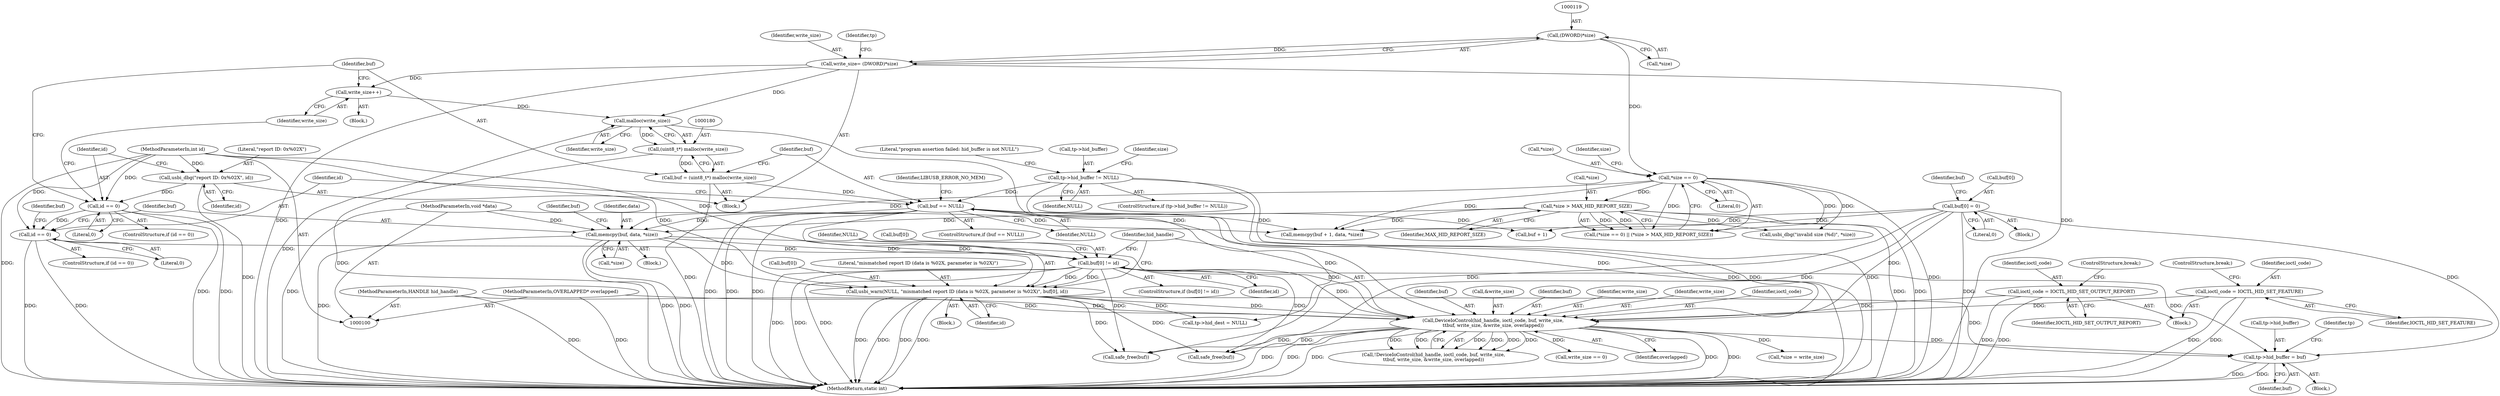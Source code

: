 digraph "1_Chrome_ac149a8d4371c0e01e0934fdd57b09e86f96b5b9_7@pointer" {
"1000254" [label="(Call,tp->hid_buffer = buf)"];
"1000230" [label="(Call,DeviceIoControl(hid_handle, ioctl_code, buf, write_size,\n\t\tbuf, write_size, &write_size, overlapped))"];
"1000102" [label="(MethodParameterIn,HANDLE hid_handle)"];
"1000157" [label="(Call,ioctl_code = IOCTL_HID_SET_FEATURE)"];
"1000152" [label="(Call,ioctl_code = IOCTL_HID_SET_OUTPUT_REPORT)"];
"1000209" [label="(Call,memcpy(buf, data, *size))"];
"1000184" [label="(Call,buf == NULL)"];
"1000177" [label="(Call,buf = (uint8_t*) malloc(write_size))"];
"1000179" [label="(Call,(uint8_t*) malloc(write_size))"];
"1000181" [label="(Call,malloc(write_size))"];
"1000116" [label="(Call,write_size= (DWORD)*size)"];
"1000118" [label="(Call,(DWORD)*size)"];
"1000175" [label="(Call,write_size++)"];
"1000123" [label="(Call,tp->hid_buffer != NULL)"];
"1000104" [label="(MethodParameterIn,void *data)"];
"1000133" [label="(Call,*size == 0)"];
"1000137" [label="(Call,*size > MAX_HID_REPORT_SIZE)"];
"1000215" [label="(Call,buf[0] != id)"];
"1000191" [label="(Call,id == 0)"];
"1000171" [label="(Call,id == 0)"];
"1000167" [label="(Call,usbi_dbg(\"report ID: 0x%02X\", id))"];
"1000103" [label="(MethodParameterIn,int id)"];
"1000195" [label="(Call,buf[0] = 0)"];
"1000221" [label="(Call,usbi_warn(NULL, \"mismatched report ID (data is %02X, parameter is %02X)\", buf[0], id))"];
"1000107" [label="(MethodParameterIn,OVERLAPPED* overlapped)"];
"1000177" [label="(Call,buf = (uint8_t*) malloc(write_size))"];
"1000215" [label="(Call,buf[0] != id)"];
"1000230" [label="(Call,DeviceIoControl(hid_handle, ioctl_code, buf, write_size,\n\t\tbuf, write_size, &write_size, overlapped))"];
"1000222" [label="(Identifier,NULL)"];
"1000153" [label="(Identifier,ioctl_code)"];
"1000235" [label="(Identifier,buf)"];
"1000236" [label="(Identifier,write_size)"];
"1000116" [label="(Call,write_size= (DWORD)*size)"];
"1000216" [label="(Call,buf[0])"];
"1000171" [label="(Call,id == 0)"];
"1000154" [label="(Identifier,IOCTL_HID_SET_OUTPUT_REPORT)"];
"1000234" [label="(Identifier,write_size)"];
"1000217" [label="(Identifier,buf)"];
"1000240" [label="(Block,)"];
"1000172" [label="(Identifier,id)"];
"1000250" [label="(Call,safe_free(buf))"];
"1000232" [label="(Identifier,ioctl_code)"];
"1000193" [label="(Literal,0)"];
"1000281" [label="(MethodReturn,static int)"];
"1000277" [label="(Call,safe_free(buf))"];
"1000255" [label="(Call,tp->hid_buffer)"];
"1000219" [label="(Identifier,id)"];
"1000266" [label="(Call,*size = write_size)"];
"1000258" [label="(Identifier,buf)"];
"1000184" [label="(Call,buf == NULL)"];
"1000142" [label="(Call,usbi_dbg(\"invalid size (%d)\", *size))"];
"1000104" [label="(MethodParameterIn,void *data)"];
"1000118" [label="(Call,(DWORD)*size)"];
"1000199" [label="(Literal,0)"];
"1000135" [label="(Identifier,size)"];
"1000109" [label="(Block,)"];
"1000229" [label="(Call,!DeviceIoControl(hid_handle, ioctl_code, buf, write_size,\n\t\tbuf, write_size, &write_size, overlapped))"];
"1000233" [label="(Identifier,buf)"];
"1000208" [label="(Block,)"];
"1000183" [label="(ControlStructure,if (buf == NULL))"];
"1000271" [label="(Call,write_size == 0)"];
"1000192" [label="(Identifier,id)"];
"1000139" [label="(Identifier,size)"];
"1000173" [label="(Literal,0)"];
"1000102" [label="(MethodParameterIn,HANDLE hid_handle)"];
"1000158" [label="(Identifier,ioctl_code)"];
"1000231" [label="(Identifier,hid_handle)"];
"1000182" [label="(Identifier,write_size)"];
"1000214" [label="(ControlStructure,if (buf[0] != id))"];
"1000130" [label="(Literal,\"program assertion failed: hid_buffer is not NULL\")"];
"1000194" [label="(Block,)"];
"1000211" [label="(Identifier,data)"];
"1000175" [label="(Call,write_size++)"];
"1000174" [label="(Block,)"];
"1000152" [label="(Call,ioctl_code = IOCTL_HID_SET_OUTPUT_REPORT)"];
"1000196" [label="(Call,buf[0])"];
"1000202" [label="(Identifier,buf)"];
"1000185" [label="(Identifier,buf)"];
"1000221" [label="(Call,usbi_warn(NULL, \"mismatched report ID (data is %02X, parameter is %02X)\", buf[0], id))"];
"1000168" [label="(Literal,\"report ID: 0x%02X\")"];
"1000220" [label="(Block,)"];
"1000259" [label="(Call,tp->hid_dest = NULL)"];
"1000159" [label="(Identifier,IOCTL_HID_SET_FEATURE)"];
"1000189" [label="(Identifier,LIBUSB_ERROR_NO_MEM)"];
"1000254" [label="(Call,tp->hid_buffer = buf)"];
"1000237" [label="(Call,&write_size)"];
"1000150" [label="(Block,)"];
"1000190" [label="(ControlStructure,if (id == 0))"];
"1000191" [label="(Call,id == 0)"];
"1000169" [label="(Identifier,id)"];
"1000210" [label="(Identifier,buf)"];
"1000120" [label="(Call,*size)"];
"1000160" [label="(ControlStructure,break;)"];
"1000157" [label="(Call,ioctl_code = IOCTL_HID_SET_FEATURE)"];
"1000224" [label="(Call,buf[0])"];
"1000239" [label="(Identifier,overlapped)"];
"1000195" [label="(Call,buf[0] = 0)"];
"1000107" [label="(MethodParameterIn,OVERLAPPED* overlapped)"];
"1000181" [label="(Call,malloc(write_size))"];
"1000138" [label="(Call,*size)"];
"1000227" [label="(Identifier,id)"];
"1000167" [label="(Call,usbi_dbg(\"report ID: 0x%02X\", id))"];
"1000178" [label="(Identifier,buf)"];
"1000155" [label="(ControlStructure,break;)"];
"1000209" [label="(Call,memcpy(buf, data, *size))"];
"1000133" [label="(Call,*size == 0)"];
"1000186" [label="(Identifier,NULL)"];
"1000132" [label="(Call,(*size == 0) || (*size > MAX_HID_REPORT_SIZE))"];
"1000176" [label="(Identifier,write_size)"];
"1000261" [label="(Identifier,tp)"];
"1000117" [label="(Identifier,write_size)"];
"1000140" [label="(Identifier,MAX_HID_REPORT_SIZE)"];
"1000137" [label="(Call,*size > MAX_HID_REPORT_SIZE)"];
"1000212" [label="(Call,*size)"];
"1000127" [label="(Identifier,NULL)"];
"1000103" [label="(MethodParameterIn,int id)"];
"1000179" [label="(Call,(uint8_t*) malloc(write_size))"];
"1000201" [label="(Call,buf + 1)"];
"1000223" [label="(Literal,\"mismatched report ID (data is %02X, parameter is %02X)\")"];
"1000125" [label="(Identifier,tp)"];
"1000170" [label="(ControlStructure,if (id == 0))"];
"1000123" [label="(Call,tp->hid_buffer != NULL)"];
"1000136" [label="(Literal,0)"];
"1000197" [label="(Identifier,buf)"];
"1000200" [label="(Call,memcpy(buf + 1, data, *size))"];
"1000124" [label="(Call,tp->hid_buffer)"];
"1000122" [label="(ControlStructure,if (tp->hid_buffer != NULL))"];
"1000134" [label="(Call,*size)"];
"1000254" -> "1000240"  [label="AST: "];
"1000254" -> "1000258"  [label="CFG: "];
"1000255" -> "1000254"  [label="AST: "];
"1000258" -> "1000254"  [label="AST: "];
"1000261" -> "1000254"  [label="CFG: "];
"1000254" -> "1000281"  [label="DDG: "];
"1000254" -> "1000281"  [label="DDG: "];
"1000230" -> "1000254"  [label="DDG: "];
"1000215" -> "1000254"  [label="DDG: "];
"1000195" -> "1000254"  [label="DDG: "];
"1000221" -> "1000254"  [label="DDG: "];
"1000230" -> "1000229"  [label="AST: "];
"1000230" -> "1000239"  [label="CFG: "];
"1000231" -> "1000230"  [label="AST: "];
"1000232" -> "1000230"  [label="AST: "];
"1000233" -> "1000230"  [label="AST: "];
"1000234" -> "1000230"  [label="AST: "];
"1000235" -> "1000230"  [label="AST: "];
"1000236" -> "1000230"  [label="AST: "];
"1000237" -> "1000230"  [label="AST: "];
"1000239" -> "1000230"  [label="AST: "];
"1000229" -> "1000230"  [label="CFG: "];
"1000230" -> "1000281"  [label="DDG: "];
"1000230" -> "1000281"  [label="DDG: "];
"1000230" -> "1000281"  [label="DDG: "];
"1000230" -> "1000281"  [label="DDG: "];
"1000230" -> "1000281"  [label="DDG: "];
"1000230" -> "1000229"  [label="DDG: "];
"1000230" -> "1000229"  [label="DDG: "];
"1000230" -> "1000229"  [label="DDG: "];
"1000230" -> "1000229"  [label="DDG: "];
"1000230" -> "1000229"  [label="DDG: "];
"1000230" -> "1000229"  [label="DDG: "];
"1000102" -> "1000230"  [label="DDG: "];
"1000157" -> "1000230"  [label="DDG: "];
"1000152" -> "1000230"  [label="DDG: "];
"1000209" -> "1000230"  [label="DDG: "];
"1000215" -> "1000230"  [label="DDG: "];
"1000195" -> "1000230"  [label="DDG: "];
"1000221" -> "1000230"  [label="DDG: "];
"1000184" -> "1000230"  [label="DDG: "];
"1000181" -> "1000230"  [label="DDG: "];
"1000107" -> "1000230"  [label="DDG: "];
"1000230" -> "1000250"  [label="DDG: "];
"1000230" -> "1000266"  [label="DDG: "];
"1000230" -> "1000271"  [label="DDG: "];
"1000230" -> "1000277"  [label="DDG: "];
"1000102" -> "1000100"  [label="AST: "];
"1000102" -> "1000281"  [label="DDG: "];
"1000157" -> "1000150"  [label="AST: "];
"1000157" -> "1000159"  [label="CFG: "];
"1000158" -> "1000157"  [label="AST: "];
"1000159" -> "1000157"  [label="AST: "];
"1000160" -> "1000157"  [label="CFG: "];
"1000157" -> "1000281"  [label="DDG: "];
"1000157" -> "1000281"  [label="DDG: "];
"1000152" -> "1000150"  [label="AST: "];
"1000152" -> "1000154"  [label="CFG: "];
"1000153" -> "1000152"  [label="AST: "];
"1000154" -> "1000152"  [label="AST: "];
"1000155" -> "1000152"  [label="CFG: "];
"1000152" -> "1000281"  [label="DDG: "];
"1000152" -> "1000281"  [label="DDG: "];
"1000209" -> "1000208"  [label="AST: "];
"1000209" -> "1000212"  [label="CFG: "];
"1000210" -> "1000209"  [label="AST: "];
"1000211" -> "1000209"  [label="AST: "];
"1000212" -> "1000209"  [label="AST: "];
"1000217" -> "1000209"  [label="CFG: "];
"1000209" -> "1000281"  [label="DDG: "];
"1000209" -> "1000281"  [label="DDG: "];
"1000209" -> "1000281"  [label="DDG: "];
"1000184" -> "1000209"  [label="DDG: "];
"1000104" -> "1000209"  [label="DDG: "];
"1000133" -> "1000209"  [label="DDG: "];
"1000137" -> "1000209"  [label="DDG: "];
"1000209" -> "1000215"  [label="DDG: "];
"1000209" -> "1000221"  [label="DDG: "];
"1000184" -> "1000183"  [label="AST: "];
"1000184" -> "1000186"  [label="CFG: "];
"1000185" -> "1000184"  [label="AST: "];
"1000186" -> "1000184"  [label="AST: "];
"1000189" -> "1000184"  [label="CFG: "];
"1000192" -> "1000184"  [label="CFG: "];
"1000184" -> "1000281"  [label="DDG: "];
"1000184" -> "1000281"  [label="DDG: "];
"1000184" -> "1000281"  [label="DDG: "];
"1000177" -> "1000184"  [label="DDG: "];
"1000123" -> "1000184"  [label="DDG: "];
"1000184" -> "1000200"  [label="DDG: "];
"1000184" -> "1000201"  [label="DDG: "];
"1000184" -> "1000221"  [label="DDG: "];
"1000184" -> "1000259"  [label="DDG: "];
"1000177" -> "1000109"  [label="AST: "];
"1000177" -> "1000179"  [label="CFG: "];
"1000178" -> "1000177"  [label="AST: "];
"1000179" -> "1000177"  [label="AST: "];
"1000185" -> "1000177"  [label="CFG: "];
"1000177" -> "1000281"  [label="DDG: "];
"1000179" -> "1000177"  [label="DDG: "];
"1000179" -> "1000181"  [label="CFG: "];
"1000180" -> "1000179"  [label="AST: "];
"1000181" -> "1000179"  [label="AST: "];
"1000179" -> "1000281"  [label="DDG: "];
"1000181" -> "1000179"  [label="DDG: "];
"1000181" -> "1000182"  [label="CFG: "];
"1000182" -> "1000181"  [label="AST: "];
"1000181" -> "1000281"  [label="DDG: "];
"1000116" -> "1000181"  [label="DDG: "];
"1000175" -> "1000181"  [label="DDG: "];
"1000116" -> "1000109"  [label="AST: "];
"1000116" -> "1000118"  [label="CFG: "];
"1000117" -> "1000116"  [label="AST: "];
"1000118" -> "1000116"  [label="AST: "];
"1000125" -> "1000116"  [label="CFG: "];
"1000116" -> "1000281"  [label="DDG: "];
"1000116" -> "1000281"  [label="DDG: "];
"1000118" -> "1000116"  [label="DDG: "];
"1000116" -> "1000175"  [label="DDG: "];
"1000118" -> "1000120"  [label="CFG: "];
"1000119" -> "1000118"  [label="AST: "];
"1000120" -> "1000118"  [label="AST: "];
"1000118" -> "1000133"  [label="DDG: "];
"1000175" -> "1000174"  [label="AST: "];
"1000175" -> "1000176"  [label="CFG: "];
"1000176" -> "1000175"  [label="AST: "];
"1000178" -> "1000175"  [label="CFG: "];
"1000123" -> "1000122"  [label="AST: "];
"1000123" -> "1000127"  [label="CFG: "];
"1000124" -> "1000123"  [label="AST: "];
"1000127" -> "1000123"  [label="AST: "];
"1000130" -> "1000123"  [label="CFG: "];
"1000135" -> "1000123"  [label="CFG: "];
"1000123" -> "1000281"  [label="DDG: "];
"1000123" -> "1000281"  [label="DDG: "];
"1000123" -> "1000281"  [label="DDG: "];
"1000104" -> "1000100"  [label="AST: "];
"1000104" -> "1000281"  [label="DDG: "];
"1000104" -> "1000200"  [label="DDG: "];
"1000133" -> "1000132"  [label="AST: "];
"1000133" -> "1000136"  [label="CFG: "];
"1000134" -> "1000133"  [label="AST: "];
"1000136" -> "1000133"  [label="AST: "];
"1000139" -> "1000133"  [label="CFG: "];
"1000132" -> "1000133"  [label="CFG: "];
"1000133" -> "1000281"  [label="DDG: "];
"1000133" -> "1000132"  [label="DDG: "];
"1000133" -> "1000132"  [label="DDG: "];
"1000133" -> "1000137"  [label="DDG: "];
"1000133" -> "1000142"  [label="DDG: "];
"1000133" -> "1000200"  [label="DDG: "];
"1000137" -> "1000132"  [label="AST: "];
"1000137" -> "1000140"  [label="CFG: "];
"1000138" -> "1000137"  [label="AST: "];
"1000140" -> "1000137"  [label="AST: "];
"1000132" -> "1000137"  [label="CFG: "];
"1000137" -> "1000281"  [label="DDG: "];
"1000137" -> "1000281"  [label="DDG: "];
"1000137" -> "1000132"  [label="DDG: "];
"1000137" -> "1000132"  [label="DDG: "];
"1000137" -> "1000142"  [label="DDG: "];
"1000137" -> "1000200"  [label="DDG: "];
"1000215" -> "1000214"  [label="AST: "];
"1000215" -> "1000219"  [label="CFG: "];
"1000216" -> "1000215"  [label="AST: "];
"1000219" -> "1000215"  [label="AST: "];
"1000222" -> "1000215"  [label="CFG: "];
"1000231" -> "1000215"  [label="CFG: "];
"1000215" -> "1000281"  [label="DDG: "];
"1000215" -> "1000281"  [label="DDG: "];
"1000215" -> "1000281"  [label="DDG: "];
"1000191" -> "1000215"  [label="DDG: "];
"1000103" -> "1000215"  [label="DDG: "];
"1000215" -> "1000221"  [label="DDG: "];
"1000215" -> "1000221"  [label="DDG: "];
"1000215" -> "1000250"  [label="DDG: "];
"1000215" -> "1000277"  [label="DDG: "];
"1000191" -> "1000190"  [label="AST: "];
"1000191" -> "1000193"  [label="CFG: "];
"1000192" -> "1000191"  [label="AST: "];
"1000193" -> "1000191"  [label="AST: "];
"1000197" -> "1000191"  [label="CFG: "];
"1000210" -> "1000191"  [label="CFG: "];
"1000191" -> "1000281"  [label="DDG: "];
"1000191" -> "1000281"  [label="DDG: "];
"1000171" -> "1000191"  [label="DDG: "];
"1000103" -> "1000191"  [label="DDG: "];
"1000171" -> "1000170"  [label="AST: "];
"1000171" -> "1000173"  [label="CFG: "];
"1000172" -> "1000171"  [label="AST: "];
"1000173" -> "1000171"  [label="AST: "];
"1000176" -> "1000171"  [label="CFG: "];
"1000178" -> "1000171"  [label="CFG: "];
"1000171" -> "1000281"  [label="DDG: "];
"1000171" -> "1000281"  [label="DDG: "];
"1000167" -> "1000171"  [label="DDG: "];
"1000103" -> "1000171"  [label="DDG: "];
"1000167" -> "1000109"  [label="AST: "];
"1000167" -> "1000169"  [label="CFG: "];
"1000168" -> "1000167"  [label="AST: "];
"1000169" -> "1000167"  [label="AST: "];
"1000172" -> "1000167"  [label="CFG: "];
"1000167" -> "1000281"  [label="DDG: "];
"1000103" -> "1000167"  [label="DDG: "];
"1000103" -> "1000100"  [label="AST: "];
"1000103" -> "1000281"  [label="DDG: "];
"1000103" -> "1000221"  [label="DDG: "];
"1000195" -> "1000194"  [label="AST: "];
"1000195" -> "1000199"  [label="CFG: "];
"1000196" -> "1000195"  [label="AST: "];
"1000199" -> "1000195"  [label="AST: "];
"1000202" -> "1000195"  [label="CFG: "];
"1000195" -> "1000281"  [label="DDG: "];
"1000195" -> "1000200"  [label="DDG: "];
"1000195" -> "1000201"  [label="DDG: "];
"1000195" -> "1000250"  [label="DDG: "];
"1000195" -> "1000277"  [label="DDG: "];
"1000221" -> "1000220"  [label="AST: "];
"1000221" -> "1000227"  [label="CFG: "];
"1000222" -> "1000221"  [label="AST: "];
"1000223" -> "1000221"  [label="AST: "];
"1000224" -> "1000221"  [label="AST: "];
"1000227" -> "1000221"  [label="AST: "];
"1000231" -> "1000221"  [label="CFG: "];
"1000221" -> "1000281"  [label="DDG: "];
"1000221" -> "1000281"  [label="DDG: "];
"1000221" -> "1000281"  [label="DDG: "];
"1000221" -> "1000281"  [label="DDG: "];
"1000221" -> "1000250"  [label="DDG: "];
"1000221" -> "1000259"  [label="DDG: "];
"1000221" -> "1000277"  [label="DDG: "];
"1000107" -> "1000100"  [label="AST: "];
"1000107" -> "1000281"  [label="DDG: "];
}
